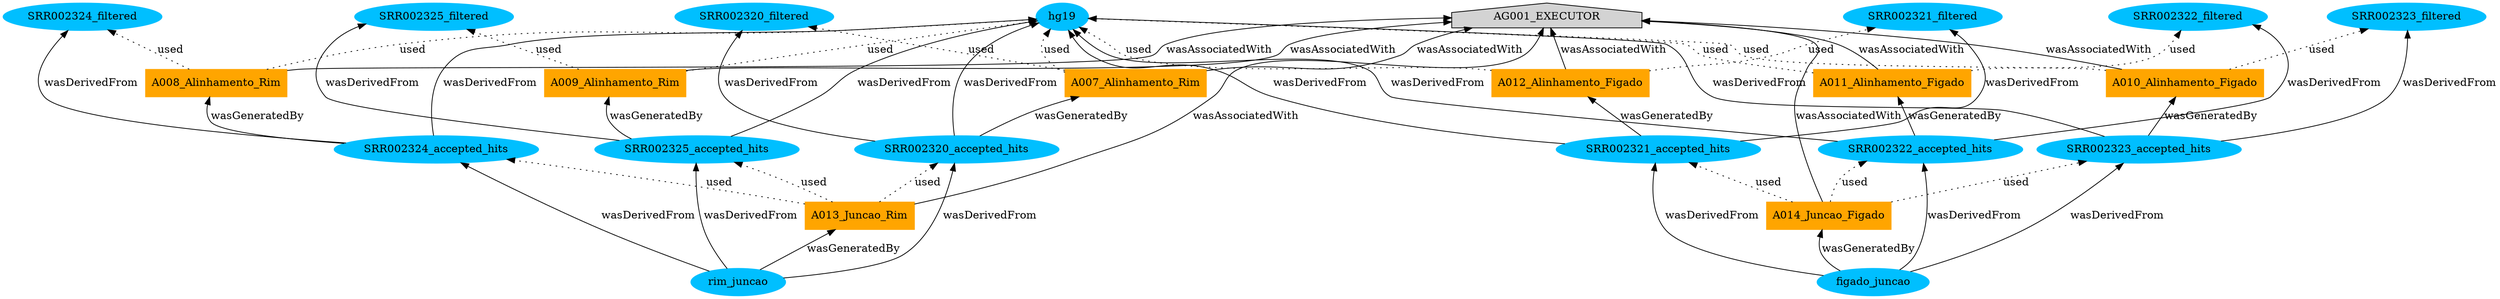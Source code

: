 digraph G {graph [
fontsize = 500,
rankdir=BT,
size = 900];
node [	shape = polygon,
distortion = 0.0,
orientation = 0.0,
skew = 0.0,
style = filled ];

"A007_Alinhamento_Rim"[shape=box, color=orange];
"A008_Alinhamento_Rim"[shape=box, color=orange];
"A009_Alinhamento_Rim"[shape=box, color=orange];
"A010_Alinhamento_Figado"[shape=box, color=orange];
"A011_Alinhamento_Figado"[shape=box, color=orange];
"A012_Alinhamento_Figado"[shape=box, color=orange];
"A013_Juncao_Rim"[shape=box, color=orange];
"A014_Juncao_Figado"[shape=box, color=orange];
"AG001_EXECUTOR"[shape=house];

"hg19"[shape=ellipse, color=deepskyblue];
"SRR002320_filtered"[shape=ellipse, color=deepskyblue];
"SRR002324_filtered"[shape=ellipse, color=deepskyblue];
"SRR002325_filtered"[shape=ellipse, color=deepskyblue];
"SRR002321_filtered"[shape=ellipse, color=deepskyblue];
"SRR002322_filtered"[shape=ellipse, color=deepskyblue];
"SRR002323_filtered"[shape=ellipse, color=deepskyblue];
"SRR002320_filtered"[shape=ellipse, color=deepskyblue];
"SRR002320_accepted_hits"[shape=ellipse, color=deepskyblue];
"SRR002321_accepted_hits"[shape=ellipse, color=deepskyblue];
"SRR002322_accepted_hits"[shape=ellipse, color=deepskyblue];
"SRR002323_accepted_hits"[shape=ellipse, color=deepskyblue];
"SRR002324_accepted_hits"[shape=ellipse, color=deepskyblue];
"SRR002325_accepted_hits"[shape=ellipse, color=deepskyblue];
"rim_juncao"[shape=ellipse, color=deepskyblue];
"figado_juncao"[shape=ellipse, color=deepskyblue];
"figado_juncao"[shape=ellipse, color=deepskyblue];

"A007_Alinhamento_Rim" -> "AG001_EXECUTOR"[label=wasAssociatedWith];
"A007_Alinhamento_Rim" -> "SRR002320_filtered"[style=dotted, label=used];
"A007_Alinhamento_Rim" -> "hg19"[style=dotted, label=used];
"SRR002320_accepted_hits" -> "A007_Alinhamento_Rim"[label=wasGeneratedBy];
"SRR002320_accepted_hits" -> "hg19"[label=wasDerivedFrom];
"SRR002320_accepted_hits" -> "SRR002320_filtered"[label=wasDerivedFrom];

"A008_Alinhamento_Rim" -> "AG001_EXECUTOR"[label=wasAssociatedWith];
"A008_Alinhamento_Rim" -> "SRR002324_filtered"[style=dotted, label=used];
"A008_Alinhamento_Rim" -> "hg19"[style=dotted, label=used];
"SRR002324_accepted_hits" -> "A008_Alinhamento_Rim"[label=wasGeneratedBy];
"SRR002324_accepted_hits" -> "hg19"[label=wasDerivedFrom];
"SRR002324_accepted_hits" -> "SRR002324_filtered"[label=wasDerivedFrom];



"A009_Alinhamento_Rim" -> "AG001_EXECUTOR"[label=wasAssociatedWith];
"A009_Alinhamento_Rim" -> "SRR002325_filtered"[style=dotted, label=used];
"A009_Alinhamento_Rim" -> "hg19"[style=dotted, label=used];
"SRR002325_accepted_hits" -> "A009_Alinhamento_Rim"[label=wasGeneratedBy];
"SRR002325_accepted_hits" -> "hg19"[label=wasDerivedFrom];
"SRR002325_accepted_hits" -> "SRR002325_filtered"[label=wasDerivedFrom];


"A010_Alinhamento_Figado" -> "AG001_EXECUTOR"[label=wasAssociatedWith];
"A010_Alinhamento_Figado" -> "SRR002323_filtered"[style=dotted, label=used];
"A010_Alinhamento_Figado" -> "hg19"[style=dotted, label=used];
"SRR002323_accepted_hits" -> "A010_Alinhamento_Figado"[label=wasGeneratedBy];
"SRR002323_accepted_hits" -> "hg19"[label=wasDerivedFrom];
"SRR002323_accepted_hits" -> "SRR002323_filtered"[label=wasDerivedFrom];


"A011_Alinhamento_Figado" -> "AG001_EXECUTOR"[label=wasAssociatedWith];
"A011_Alinhamento_Figado" -> "SRR002322_filtered"[style=dotted, label=used];
"A011_Alinhamento_Figado" -> "hg19"[style=dotted, label=used];
"SRR002322_accepted_hits" -> "A011_Alinhamento_Figado"[label=wasGeneratedBy];
"SRR002322_accepted_hits" -> "hg19"[label=wasDerivedFrom];
"SRR002322_accepted_hits" -> "SRR002322_filtered"[label=wasDerivedFrom];


"A012_Alinhamento_Figado" -> "AG001_EXECUTOR"[label=wasAssociatedWith];
"A012_Alinhamento_Figado" -> "SRR002321_filtered"[style=dotted, label=used];
"A012_Alinhamento_Figado" -> "hg19"[style=dotted, label=used];
"SRR002321_accepted_hits" -> "A012_Alinhamento_Figado"[label=wasGeneratedBy];
"SRR002321_accepted_hits" -> "hg19"[label=wasDerivedFrom];
"SRR002321_accepted_hits" -> "SRR002321_filtered"[label=wasDerivedFrom];

"A013_Juncao_Rim" -> "AG001_EXECUTOR"[label=wasAssociatedWith];
"A013_Juncao_Rim" -> "SRR002320_accepted_hits"[style=dotted, label=used];
"A013_Juncao_Rim" -> "SRR002324_accepted_hits"[style=dotted, label=used];
"A013_Juncao_Rim" -> "SRR002325_accepted_hits"[style=dotted, label=used];
"rim_juncao" -> "A013_Juncao_Rim"[label=wasGeneratedBy];
"rim_juncao" -> "SRR002320_accepted_hits"[label=wasDerivedFrom];
"rim_juncao" -> "SRR002324_accepted_hits"[label=wasDerivedFrom];
"rim_juncao" -> "SRR002325_accepted_hits"[label=wasDerivedFrom];

"A014_Juncao_Figado" -> "AG001_EXECUTOR"[label=wasAssociatedWith];
"A014_Juncao_Figado" -> "SRR002321_accepted_hits"[style=dotted, label=used];
"A014_Juncao_Figado" -> "SRR002322_accepted_hits"[style=dotted, label=used];
"A014_Juncao_Figado" -> "SRR002323_accepted_hits"[style=dotted, label=used];
"figado_juncao" -> "A014_Juncao_Figado"[label=wasGeneratedBy];
"figado_juncao" -> "SRR002321_accepted_hits"[label=wasDerivedFrom];
"figado_juncao" -> "SRR002322_accepted_hits"[label=wasDerivedFrom];
"figado_juncao" -> "SRR002323_accepted_hits"[label=wasDerivedFrom];

}
